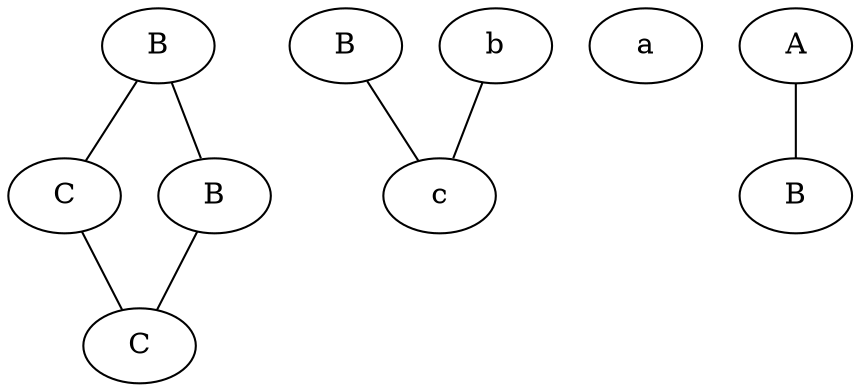 strict graph G {
  1 [ label="B" ];
  2 [ label="C" ];
  3 [ label="B" ];
  4 [ label="C" ];
  7 [ label="B" ];
  5 [ label="a" ];
  8 [ label="b" ];
  6 [ label="c" ];
  0 [ label="A" ];
  9 [ label="B" ];
  1 -- 2;
  3 -- 4;
  1 -- 3;
  2 -- 4;
  7 -- 6;
  8 -- 6;
  0 -- 9;
}
